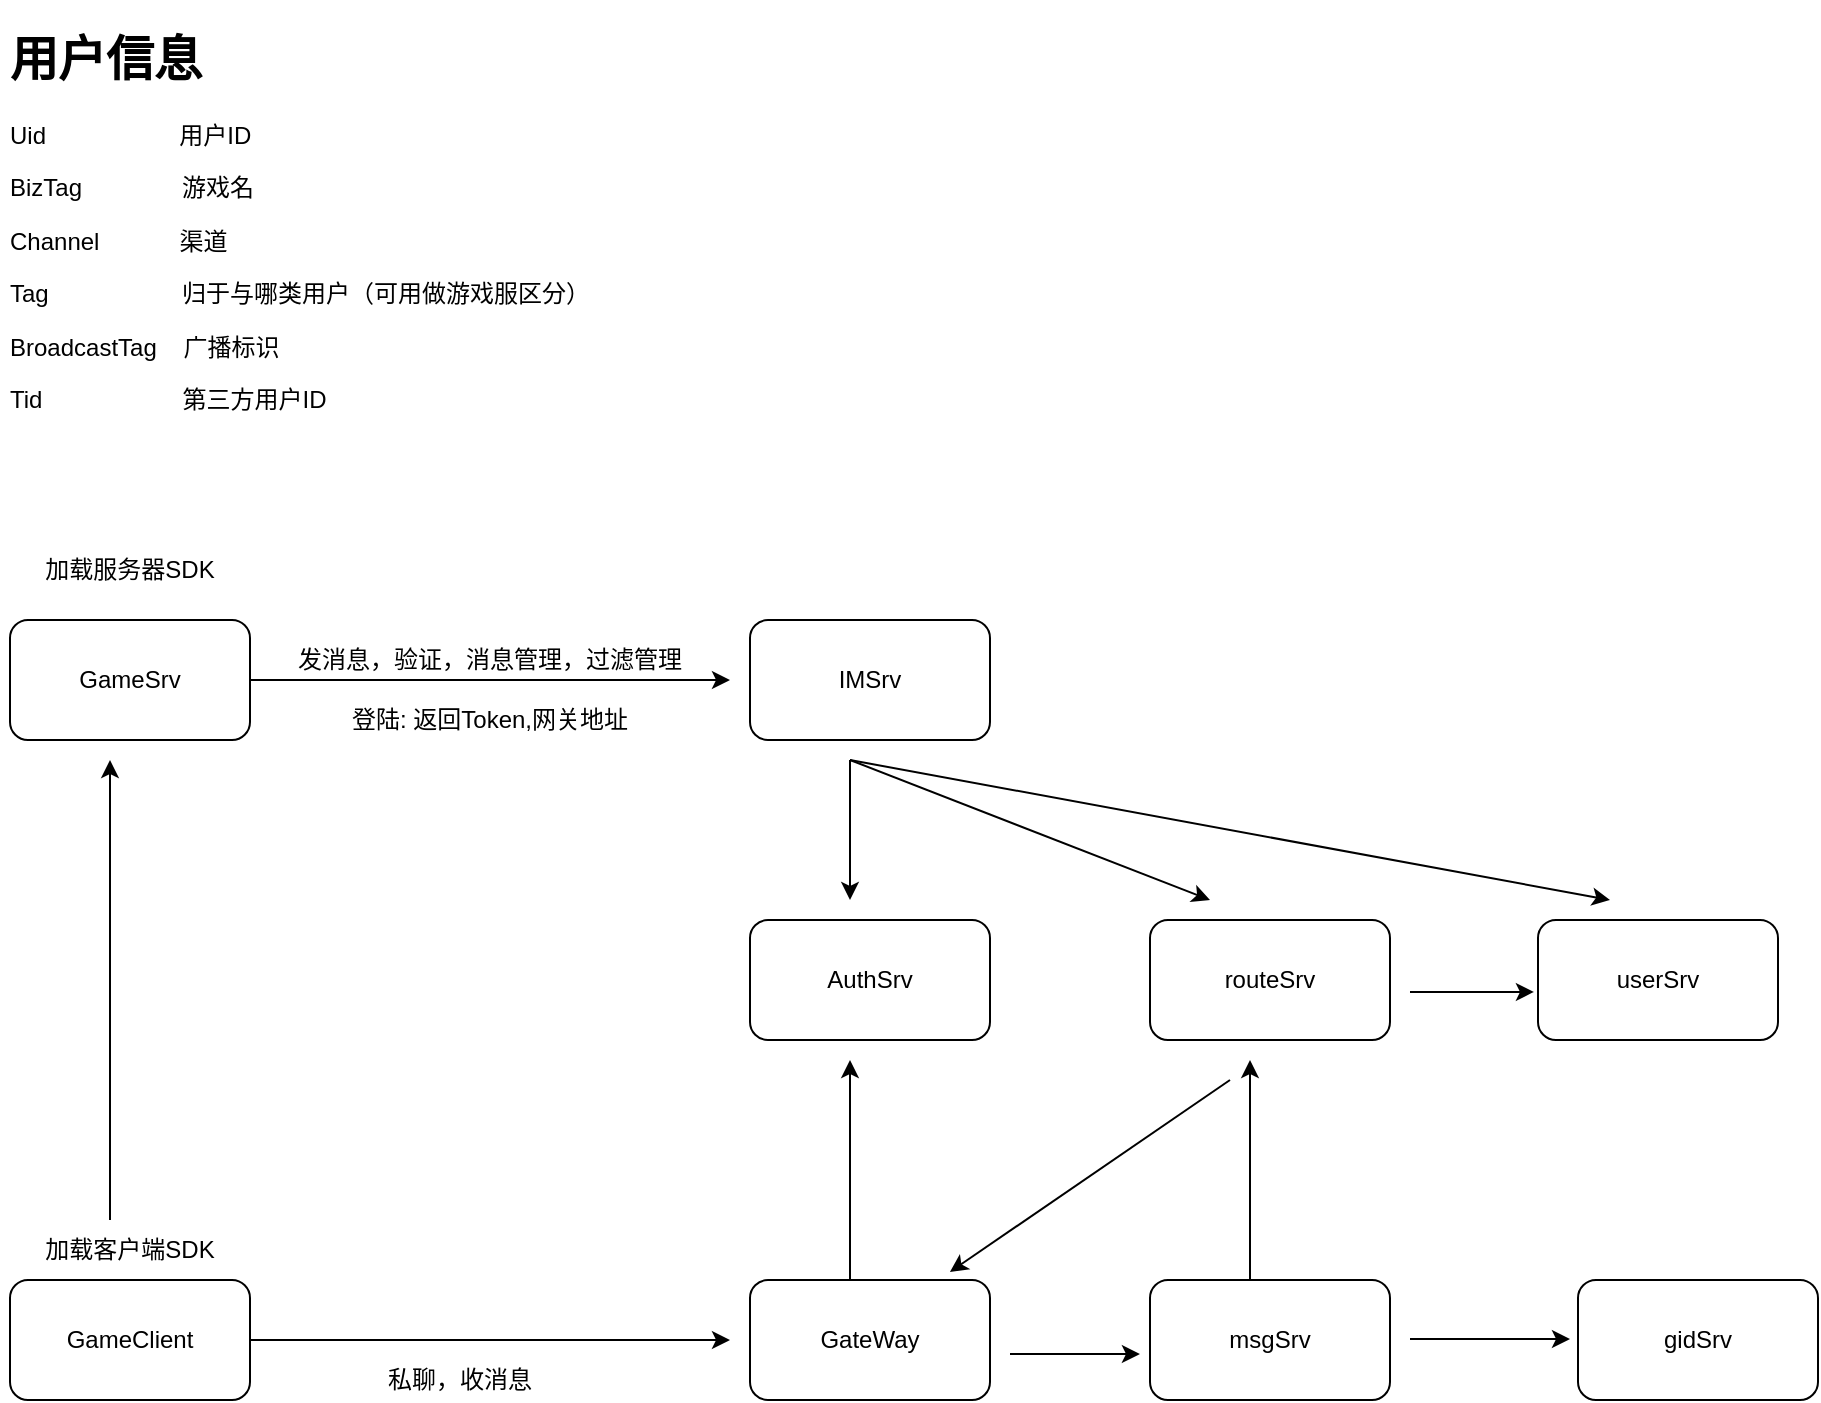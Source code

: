 <mxfile version="14.4.3" type="github">
  <diagram name="Page-1" id="e7e014a7-5840-1c2e-5031-d8a46d1fe8dd">
    <mxGraphModel dx="1422" dy="1599" grid="1" gridSize="10" guides="1" tooltips="1" connect="1" arrows="1" fold="1" page="1" pageScale="1" pageWidth="1169" pageHeight="826" background="#ffffff" math="0" shadow="0">
      <root>
        <mxCell id="0" />
        <mxCell id="1" parent="0" />
        <mxCell id="CLl8KxzAFQSvIbFFcxK8-41" value="GameSrv" style="rounded=1;whiteSpace=wrap;html=1;" vertex="1" parent="1">
          <mxGeometry x="20" y="190" width="120" height="60" as="geometry" />
        </mxCell>
        <mxCell id="CLl8KxzAFQSvIbFFcxK8-42" value="GameClient" style="rounded=1;whiteSpace=wrap;html=1;" vertex="1" parent="1">
          <mxGeometry x="20" y="520" width="120" height="60" as="geometry" />
        </mxCell>
        <mxCell id="CLl8KxzAFQSvIbFFcxK8-43" value="IMSrv" style="rounded=1;whiteSpace=wrap;html=1;" vertex="1" parent="1">
          <mxGeometry x="390" y="190" width="120" height="60" as="geometry" />
        </mxCell>
        <mxCell id="CLl8KxzAFQSvIbFFcxK8-44" value="GateWay" style="rounded=1;whiteSpace=wrap;html=1;" vertex="1" parent="1">
          <mxGeometry x="390" y="520" width="120" height="60" as="geometry" />
        </mxCell>
        <mxCell id="CLl8KxzAFQSvIbFFcxK8-45" value="" style="endArrow=classic;html=1;" edge="1" parent="1">
          <mxGeometry width="50" height="50" relative="1" as="geometry">
            <mxPoint x="140" y="220" as="sourcePoint" />
            <mxPoint x="380" y="220" as="targetPoint" />
          </mxGeometry>
        </mxCell>
        <mxCell id="CLl8KxzAFQSvIbFFcxK8-46" value="加载服务器SDK" style="text;html=1;strokeColor=none;fillColor=none;align=center;verticalAlign=middle;whiteSpace=wrap;rounded=0;" vertex="1" parent="1">
          <mxGeometry x="20" y="150" width="120" height="30" as="geometry" />
        </mxCell>
        <mxCell id="CLl8KxzAFQSvIbFFcxK8-47" value="加载客户端SDK" style="text;html=1;strokeColor=none;fillColor=none;align=center;verticalAlign=middle;whiteSpace=wrap;rounded=0;" vertex="1" parent="1">
          <mxGeometry x="20" y="490" width="120" height="30" as="geometry" />
        </mxCell>
        <mxCell id="CLl8KxzAFQSvIbFFcxK8-49" value="" style="endArrow=classic;html=1;" edge="1" parent="1">
          <mxGeometry width="50" height="50" relative="1" as="geometry">
            <mxPoint x="140" y="550" as="sourcePoint" />
            <mxPoint x="380" y="550" as="targetPoint" />
          </mxGeometry>
        </mxCell>
        <mxCell id="CLl8KxzAFQSvIbFFcxK8-50" value="" style="endArrow=classic;html=1;" edge="1" parent="1">
          <mxGeometry width="50" height="50" relative="1" as="geometry">
            <mxPoint x="70" y="490" as="sourcePoint" />
            <mxPoint x="70" y="260" as="targetPoint" />
          </mxGeometry>
        </mxCell>
        <mxCell id="CLl8KxzAFQSvIbFFcxK8-51" value="发消息，验证，消息管理，过滤管理" style="text;html=1;strokeColor=none;fillColor=none;align=center;verticalAlign=middle;whiteSpace=wrap;rounded=0;" vertex="1" parent="1">
          <mxGeometry x="150" y="200" width="220" height="20" as="geometry" />
        </mxCell>
        <mxCell id="CLl8KxzAFQSvIbFFcxK8-52" value="AuthSrv" style="rounded=1;whiteSpace=wrap;html=1;" vertex="1" parent="1">
          <mxGeometry x="390" y="340" width="120" height="60" as="geometry" />
        </mxCell>
        <mxCell id="CLl8KxzAFQSvIbFFcxK8-53" value="" style="endArrow=classic;html=1;" edge="1" parent="1">
          <mxGeometry width="50" height="50" relative="1" as="geometry">
            <mxPoint x="440" y="260" as="sourcePoint" />
            <mxPoint x="440" y="330" as="targetPoint" />
          </mxGeometry>
        </mxCell>
        <mxCell id="CLl8KxzAFQSvIbFFcxK8-54" value="" style="endArrow=classic;html=1;" edge="1" parent="1">
          <mxGeometry width="50" height="50" relative="1" as="geometry">
            <mxPoint x="440" y="520" as="sourcePoint" />
            <mxPoint x="440" y="410" as="targetPoint" />
          </mxGeometry>
        </mxCell>
        <mxCell id="CLl8KxzAFQSvIbFFcxK8-55" value="userSrv" style="rounded=1;whiteSpace=wrap;html=1;" vertex="1" parent="1">
          <mxGeometry x="784" y="340" width="120" height="60" as="geometry" />
        </mxCell>
        <mxCell id="CLl8KxzAFQSvIbFFcxK8-56" value="routeSrv" style="rounded=1;whiteSpace=wrap;html=1;" vertex="1" parent="1">
          <mxGeometry x="590" y="340" width="120" height="60" as="geometry" />
        </mxCell>
        <mxCell id="CLl8KxzAFQSvIbFFcxK8-57" value="" style="endArrow=classic;html=1;" edge="1" parent="1">
          <mxGeometry width="50" height="50" relative="1" as="geometry">
            <mxPoint x="440" y="260" as="sourcePoint" />
            <mxPoint x="620" y="330" as="targetPoint" />
          </mxGeometry>
        </mxCell>
        <mxCell id="CLl8KxzAFQSvIbFFcxK8-58" value="" style="endArrow=classic;html=1;" edge="1" parent="1">
          <mxGeometry width="50" height="50" relative="1" as="geometry">
            <mxPoint x="440" y="260" as="sourcePoint" />
            <mxPoint x="820" y="330" as="targetPoint" />
          </mxGeometry>
        </mxCell>
        <mxCell id="CLl8KxzAFQSvIbFFcxK8-59" value="msgSrv" style="rounded=1;whiteSpace=wrap;html=1;" vertex="1" parent="1">
          <mxGeometry x="590" y="520" width="120" height="60" as="geometry" />
        </mxCell>
        <mxCell id="CLl8KxzAFQSvIbFFcxK8-60" value="" style="endArrow=classic;html=1;entryX=-0.042;entryY=0.617;entryDx=0;entryDy=0;entryPerimeter=0;" edge="1" parent="1" target="CLl8KxzAFQSvIbFFcxK8-59">
          <mxGeometry width="50" height="50" relative="1" as="geometry">
            <mxPoint x="520" y="557" as="sourcePoint" />
            <mxPoint x="560" y="510" as="targetPoint" />
          </mxGeometry>
        </mxCell>
        <mxCell id="CLl8KxzAFQSvIbFFcxK8-61" value="" style="endArrow=classic;html=1;" edge="1" parent="1">
          <mxGeometry width="50" height="50" relative="1" as="geometry">
            <mxPoint x="640" y="520" as="sourcePoint" />
            <mxPoint x="640" y="410" as="targetPoint" />
          </mxGeometry>
        </mxCell>
        <mxCell id="CLl8KxzAFQSvIbFFcxK8-62" value="" style="endArrow=classic;html=1;entryX=0.833;entryY=-0.067;entryDx=0;entryDy=0;entryPerimeter=0;" edge="1" parent="1" target="CLl8KxzAFQSvIbFFcxK8-44">
          <mxGeometry width="50" height="50" relative="1" as="geometry">
            <mxPoint x="630" y="420" as="sourcePoint" />
            <mxPoint x="680" y="370" as="targetPoint" />
          </mxGeometry>
        </mxCell>
        <mxCell id="CLl8KxzAFQSvIbFFcxK8-63" value="" style="endArrow=classic;html=1;entryX=-0.017;entryY=0.633;entryDx=0;entryDy=0;entryPerimeter=0;" edge="1" parent="1">
          <mxGeometry width="50" height="50" relative="1" as="geometry">
            <mxPoint x="720" y="376" as="sourcePoint" />
            <mxPoint x="781.96" y="375.98" as="targetPoint" />
          </mxGeometry>
        </mxCell>
        <mxCell id="CLl8KxzAFQSvIbFFcxK8-64" value="gidSrv" style="rounded=1;whiteSpace=wrap;html=1;" vertex="1" parent="1">
          <mxGeometry x="804" y="520" width="120" height="60" as="geometry" />
        </mxCell>
        <mxCell id="CLl8KxzAFQSvIbFFcxK8-65" value="" style="endArrow=classic;html=1;" edge="1" parent="1">
          <mxGeometry width="50" height="50" relative="1" as="geometry">
            <mxPoint x="720" y="549.5" as="sourcePoint" />
            <mxPoint x="800" y="549.5" as="targetPoint" />
          </mxGeometry>
        </mxCell>
        <mxCell id="CLl8KxzAFQSvIbFFcxK8-68" value="登陆: 返回Token,网关地址&lt;br&gt;" style="text;html=1;strokeColor=none;fillColor=none;align=center;verticalAlign=middle;whiteSpace=wrap;rounded=0;" vertex="1" parent="1">
          <mxGeometry x="175" y="230" width="170" height="20" as="geometry" />
        </mxCell>
        <mxCell id="CLl8KxzAFQSvIbFFcxK8-69" value="私聊，收消息" style="text;html=1;strokeColor=none;fillColor=none;align=center;verticalAlign=middle;whiteSpace=wrap;rounded=0;" vertex="1" parent="1">
          <mxGeometry x="190" y="560" width="110" height="20" as="geometry" />
        </mxCell>
        <mxCell id="CLl8KxzAFQSvIbFFcxK8-70" value="&lt;h1&gt;用户信息&lt;/h1&gt;&lt;p&gt;Uid&amp;nbsp; &amp;nbsp; &amp;nbsp; &amp;nbsp; &amp;nbsp; &amp;nbsp; &amp;nbsp; &amp;nbsp; &amp;nbsp; &amp;nbsp; 用户ID&lt;br&gt;&lt;/p&gt;&lt;p&gt;BizTag&amp;nbsp; &amp;nbsp; &amp;nbsp; &amp;nbsp; &amp;nbsp; &amp;nbsp; &amp;nbsp; &amp;nbsp;游戏名&lt;/p&gt;&lt;p&gt;Channel&amp;nbsp; &amp;nbsp; &amp;nbsp; &amp;nbsp; &amp;nbsp; &amp;nbsp; 渠道&lt;/p&gt;&lt;p&gt;Tag&amp;nbsp; &amp;nbsp; &amp;nbsp; &amp;nbsp; &amp;nbsp; &amp;nbsp; &amp;nbsp; &amp;nbsp; &amp;nbsp; &amp;nbsp; 归于与哪类用户（可用做游戏服区分）&lt;/p&gt;&lt;p&gt;BroadcastTag&amp;nbsp; &amp;nbsp; 广播标识&amp;nbsp;&amp;nbsp;&lt;/p&gt;&lt;p&gt;Tid&amp;nbsp; &amp;nbsp; &amp;nbsp; &amp;nbsp; &amp;nbsp; &amp;nbsp; &amp;nbsp; &amp;nbsp; &amp;nbsp; &amp;nbsp; &amp;nbsp;第三方用户ID&lt;br&gt;&lt;/p&gt;&lt;p&gt;&amp;nbsp;&lt;/p&gt;" style="text;html=1;strokeColor=none;fillColor=none;spacing=5;spacingTop=-20;whiteSpace=wrap;overflow=hidden;rounded=0;" vertex="1" parent="1">
          <mxGeometry x="15" y="-110" width="330" height="200" as="geometry" />
        </mxCell>
      </root>
    </mxGraphModel>
  </diagram>
</mxfile>
